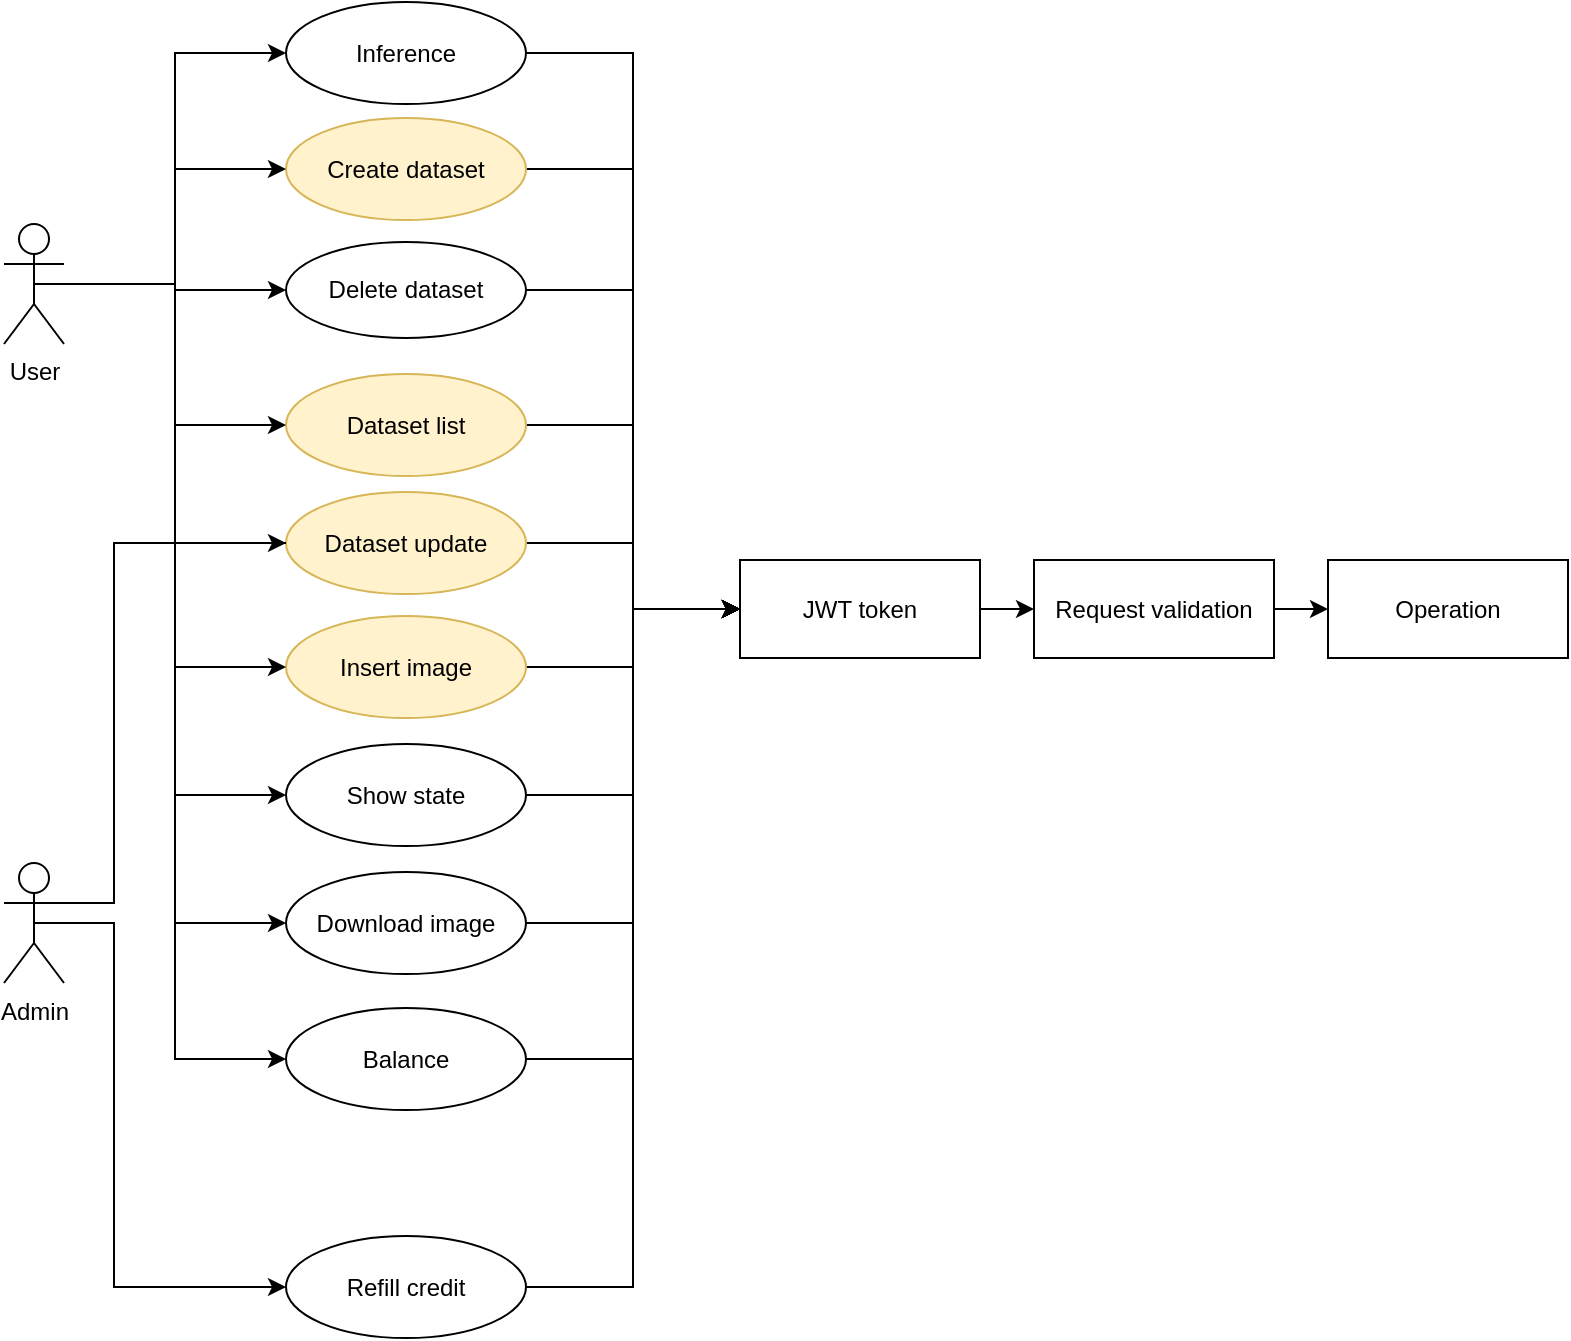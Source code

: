 <mxfile version="21.3.2" type="device">
  <diagram name="Pagina-1" id="urpYWS9e19RRUwIJ9i3J">
    <mxGraphModel dx="1093" dy="680" grid="0" gridSize="10" guides="1" tooltips="1" connect="1" arrows="1" fold="1" page="1" pageScale="1" pageWidth="827" pageHeight="1169" math="0" shadow="0">
      <root>
        <mxCell id="0" />
        <mxCell id="1" parent="0" />
        <mxCell id="67YJDKHzViybdyy_SFnv-1" value="Admin" style="shape=umlActor;verticalLabelPosition=bottom;verticalAlign=top;html=1;outlineConnect=0;" parent="1" vertex="1">
          <mxGeometry x="35" y="476.5" width="30" height="60" as="geometry" />
        </mxCell>
        <mxCell id="67YJDKHzViybdyy_SFnv-35" style="edgeStyle=orthogonalEdgeStyle;rounded=0;orthogonalLoop=1;jettySize=auto;html=1;exitX=1;exitY=0.5;exitDx=0;exitDy=0;entryX=0;entryY=0.5;entryDx=0;entryDy=0;" parent="1" source="67YJDKHzViybdyy_SFnv-2" target="67YJDKHzViybdyy_SFnv-19" edge="1">
          <mxGeometry relative="1" as="geometry" />
        </mxCell>
        <mxCell id="67YJDKHzViybdyy_SFnv-2" value="Create dataset" style="ellipse;whiteSpace=wrap;html=1;fillColor=#fff2cc;strokeColor=#d6b656;" parent="1" vertex="1">
          <mxGeometry x="176" y="104" width="120" height="51" as="geometry" />
        </mxCell>
        <mxCell id="67YJDKHzViybdyy_SFnv-3" style="edgeStyle=orthogonalEdgeStyle;rounded=0;orthogonalLoop=1;jettySize=auto;html=1;exitX=0.5;exitY=1;exitDx=0;exitDy=0;" parent="1" source="67YJDKHzViybdyy_SFnv-2" target="67YJDKHzViybdyy_SFnv-2" edge="1">
          <mxGeometry relative="1" as="geometry" />
        </mxCell>
        <mxCell id="67YJDKHzViybdyy_SFnv-37" style="edgeStyle=orthogonalEdgeStyle;rounded=0;orthogonalLoop=1;jettySize=auto;html=1;exitX=1;exitY=0.5;exitDx=0;exitDy=0;entryX=0;entryY=0.5;entryDx=0;entryDy=0;" parent="1" source="67YJDKHzViybdyy_SFnv-4" target="67YJDKHzViybdyy_SFnv-19" edge="1">
          <mxGeometry relative="1" as="geometry" />
        </mxCell>
        <mxCell id="67YJDKHzViybdyy_SFnv-4" value="Delete dataset" style="ellipse;whiteSpace=wrap;html=1;" parent="1" vertex="1">
          <mxGeometry x="176" y="166" width="120" height="48" as="geometry" />
        </mxCell>
        <mxCell id="67YJDKHzViybdyy_SFnv-39" style="edgeStyle=orthogonalEdgeStyle;rounded=0;orthogonalLoop=1;jettySize=auto;html=1;exitX=1;exitY=0.5;exitDx=0;exitDy=0;entryX=0;entryY=0.5;entryDx=0;entryDy=0;" parent="1" source="67YJDKHzViybdyy_SFnv-6" target="67YJDKHzViybdyy_SFnv-19" edge="1">
          <mxGeometry relative="1" as="geometry" />
        </mxCell>
        <mxCell id="67YJDKHzViybdyy_SFnv-6" value="Dataset list" style="ellipse;whiteSpace=wrap;html=1;fillColor=#fff2cc;strokeColor=#d6b656;" parent="1" vertex="1">
          <mxGeometry x="176" y="232" width="120" height="51" as="geometry" />
        </mxCell>
        <mxCell id="67YJDKHzViybdyy_SFnv-40" style="edgeStyle=orthogonalEdgeStyle;rounded=0;orthogonalLoop=1;jettySize=auto;html=1;exitX=1;exitY=0.5;exitDx=0;exitDy=0;entryX=0;entryY=0.5;entryDx=0;entryDy=0;" parent="1" source="67YJDKHzViybdyy_SFnv-7" target="67YJDKHzViybdyy_SFnv-19" edge="1">
          <mxGeometry relative="1" as="geometry" />
        </mxCell>
        <mxCell id="67YJDKHzViybdyy_SFnv-7" value="Dataset update" style="ellipse;whiteSpace=wrap;html=1;fillColor=#fff2cc;strokeColor=#d6b656;" parent="1" vertex="1">
          <mxGeometry x="176" y="291" width="120" height="51" as="geometry" />
        </mxCell>
        <mxCell id="67YJDKHzViybdyy_SFnv-41" style="edgeStyle=orthogonalEdgeStyle;rounded=0;orthogonalLoop=1;jettySize=auto;html=1;exitX=1;exitY=0.5;exitDx=0;exitDy=0;" parent="1" source="67YJDKHzViybdyy_SFnv-8" target="67YJDKHzViybdyy_SFnv-19" edge="1">
          <mxGeometry relative="1" as="geometry" />
        </mxCell>
        <mxCell id="67YJDKHzViybdyy_SFnv-8" value="Insert image" style="ellipse;whiteSpace=wrap;html=1;fillColor=#fff2cc;strokeColor=#d6b656;" parent="1" vertex="1">
          <mxGeometry x="176" y="353" width="120" height="51" as="geometry" />
        </mxCell>
        <mxCell id="67YJDKHzViybdyy_SFnv-34" style="edgeStyle=orthogonalEdgeStyle;rounded=0;orthogonalLoop=1;jettySize=auto;html=1;exitX=1;exitY=0.5;exitDx=0;exitDy=0;entryX=0;entryY=0.5;entryDx=0;entryDy=0;" parent="1" source="67YJDKHzViybdyy_SFnv-9" target="67YJDKHzViybdyy_SFnv-19" edge="1">
          <mxGeometry relative="1" as="geometry" />
        </mxCell>
        <mxCell id="67YJDKHzViybdyy_SFnv-9" value="Inference" style="ellipse;whiteSpace=wrap;html=1;" parent="1" vertex="1">
          <mxGeometry x="176" y="46" width="120" height="51" as="geometry" />
        </mxCell>
        <mxCell id="67YJDKHzViybdyy_SFnv-22" style="edgeStyle=orthogonalEdgeStyle;rounded=0;orthogonalLoop=1;jettySize=auto;html=1;exitX=0.5;exitY=0.5;exitDx=0;exitDy=0;exitPerimeter=0;entryX=0;entryY=0.5;entryDx=0;entryDy=0;" parent="1" source="67YJDKHzViybdyy_SFnv-10" target="67YJDKHzViybdyy_SFnv-9" edge="1">
          <mxGeometry relative="1" as="geometry" />
        </mxCell>
        <mxCell id="67YJDKHzViybdyy_SFnv-23" style="edgeStyle=orthogonalEdgeStyle;rounded=0;orthogonalLoop=1;jettySize=auto;html=1;exitX=0.5;exitY=0.5;exitDx=0;exitDy=0;exitPerimeter=0;entryX=0;entryY=0.5;entryDx=0;entryDy=0;" parent="1" source="67YJDKHzViybdyy_SFnv-10" target="67YJDKHzViybdyy_SFnv-2" edge="1">
          <mxGeometry relative="1" as="geometry" />
        </mxCell>
        <mxCell id="67YJDKHzViybdyy_SFnv-24" style="edgeStyle=orthogonalEdgeStyle;rounded=0;orthogonalLoop=1;jettySize=auto;html=1;exitX=0.5;exitY=0.5;exitDx=0;exitDy=0;exitPerimeter=0;entryX=0;entryY=0.5;entryDx=0;entryDy=0;" parent="1" source="67YJDKHzViybdyy_SFnv-10" target="67YJDKHzViybdyy_SFnv-4" edge="1">
          <mxGeometry relative="1" as="geometry" />
        </mxCell>
        <mxCell id="67YJDKHzViybdyy_SFnv-25" style="edgeStyle=orthogonalEdgeStyle;rounded=0;orthogonalLoop=1;jettySize=auto;html=1;exitX=0.5;exitY=0.5;exitDx=0;exitDy=0;exitPerimeter=0;entryX=0;entryY=0.5;entryDx=0;entryDy=0;" parent="1" source="67YJDKHzViybdyy_SFnv-10" target="67YJDKHzViybdyy_SFnv-6" edge="1">
          <mxGeometry relative="1" as="geometry" />
        </mxCell>
        <mxCell id="67YJDKHzViybdyy_SFnv-26" style="edgeStyle=orthogonalEdgeStyle;rounded=0;orthogonalLoop=1;jettySize=auto;html=1;exitX=0.5;exitY=0.5;exitDx=0;exitDy=0;exitPerimeter=0;entryX=0;entryY=0.5;entryDx=0;entryDy=0;" parent="1" source="67YJDKHzViybdyy_SFnv-10" target="67YJDKHzViybdyy_SFnv-7" edge="1">
          <mxGeometry relative="1" as="geometry" />
        </mxCell>
        <mxCell id="67YJDKHzViybdyy_SFnv-27" style="edgeStyle=orthogonalEdgeStyle;rounded=0;orthogonalLoop=1;jettySize=auto;html=1;exitX=0.5;exitY=0.5;exitDx=0;exitDy=0;exitPerimeter=0;entryX=0;entryY=0.5;entryDx=0;entryDy=0;" parent="1" source="67YJDKHzViybdyy_SFnv-10" target="67YJDKHzViybdyy_SFnv-8" edge="1">
          <mxGeometry relative="1" as="geometry" />
        </mxCell>
        <mxCell id="67YJDKHzViybdyy_SFnv-28" style="edgeStyle=orthogonalEdgeStyle;rounded=0;orthogonalLoop=1;jettySize=auto;html=1;exitX=0.5;exitY=0.5;exitDx=0;exitDy=0;exitPerimeter=0;entryX=0;entryY=0.5;entryDx=0;entryDy=0;" parent="1" source="67YJDKHzViybdyy_SFnv-10" target="67YJDKHzViybdyy_SFnv-14" edge="1">
          <mxGeometry relative="1" as="geometry" />
        </mxCell>
        <mxCell id="67YJDKHzViybdyy_SFnv-29" style="edgeStyle=orthogonalEdgeStyle;rounded=0;orthogonalLoop=1;jettySize=auto;html=1;exitX=0.5;exitY=0.5;exitDx=0;exitDy=0;exitPerimeter=0;entryX=0;entryY=0.5;entryDx=0;entryDy=0;" parent="1" source="67YJDKHzViybdyy_SFnv-10" target="67YJDKHzViybdyy_SFnv-15" edge="1">
          <mxGeometry relative="1" as="geometry" />
        </mxCell>
        <mxCell id="67YJDKHzViybdyy_SFnv-30" style="edgeStyle=orthogonalEdgeStyle;rounded=0;orthogonalLoop=1;jettySize=auto;html=1;exitX=0.5;exitY=0.5;exitDx=0;exitDy=0;exitPerimeter=0;entryX=0;entryY=0.5;entryDx=0;entryDy=0;" parent="1" source="67YJDKHzViybdyy_SFnv-10" target="67YJDKHzViybdyy_SFnv-16" edge="1">
          <mxGeometry relative="1" as="geometry" />
        </mxCell>
        <mxCell id="67YJDKHzViybdyy_SFnv-10" value="User" style="shape=umlActor;verticalLabelPosition=bottom;verticalAlign=top;html=1;outlineConnect=0;" parent="1" vertex="1">
          <mxGeometry x="35" y="157" width="30" height="60" as="geometry" />
        </mxCell>
        <mxCell id="67YJDKHzViybdyy_SFnv-42" style="edgeStyle=orthogonalEdgeStyle;rounded=0;orthogonalLoop=1;jettySize=auto;html=1;exitX=1;exitY=0.5;exitDx=0;exitDy=0;entryX=0;entryY=0.5;entryDx=0;entryDy=0;" parent="1" source="67YJDKHzViybdyy_SFnv-14" target="67YJDKHzViybdyy_SFnv-19" edge="1">
          <mxGeometry relative="1" as="geometry" />
        </mxCell>
        <mxCell id="67YJDKHzViybdyy_SFnv-14" value="Show state" style="ellipse;whiteSpace=wrap;html=1;" parent="1" vertex="1">
          <mxGeometry x="176" y="417" width="120" height="51" as="geometry" />
        </mxCell>
        <mxCell id="67YJDKHzViybdyy_SFnv-43" style="edgeStyle=orthogonalEdgeStyle;rounded=0;orthogonalLoop=1;jettySize=auto;html=1;exitX=1;exitY=0.5;exitDx=0;exitDy=0;entryX=0;entryY=0.5;entryDx=0;entryDy=0;" parent="1" source="67YJDKHzViybdyy_SFnv-15" target="67YJDKHzViybdyy_SFnv-19" edge="1">
          <mxGeometry relative="1" as="geometry" />
        </mxCell>
        <mxCell id="67YJDKHzViybdyy_SFnv-15" value="Download image" style="ellipse;whiteSpace=wrap;html=1;" parent="1" vertex="1">
          <mxGeometry x="176" y="481" width="120" height="51" as="geometry" />
        </mxCell>
        <mxCell id="67YJDKHzViybdyy_SFnv-44" style="edgeStyle=orthogonalEdgeStyle;rounded=0;orthogonalLoop=1;jettySize=auto;html=1;exitX=1;exitY=0.5;exitDx=0;exitDy=0;entryX=0;entryY=0.5;entryDx=0;entryDy=0;" parent="1" source="67YJDKHzViybdyy_SFnv-16" target="67YJDKHzViybdyy_SFnv-19" edge="1">
          <mxGeometry relative="1" as="geometry" />
        </mxCell>
        <mxCell id="67YJDKHzViybdyy_SFnv-16" value="Balance" style="ellipse;whiteSpace=wrap;html=1;" parent="1" vertex="1">
          <mxGeometry x="176" y="549" width="120" height="51" as="geometry" />
        </mxCell>
        <mxCell id="67YJDKHzViybdyy_SFnv-45" style="edgeStyle=orthogonalEdgeStyle;rounded=0;orthogonalLoop=1;jettySize=auto;html=1;exitX=1;exitY=0.5;exitDx=0;exitDy=0;entryX=0;entryY=0.5;entryDx=0;entryDy=0;" parent="1" source="67YJDKHzViybdyy_SFnv-17" target="67YJDKHzViybdyy_SFnv-19" edge="1">
          <mxGeometry relative="1" as="geometry" />
        </mxCell>
        <mxCell id="67YJDKHzViybdyy_SFnv-17" value="Refill credit" style="ellipse;whiteSpace=wrap;html=1;" parent="1" vertex="1">
          <mxGeometry x="176" y="663" width="120" height="51" as="geometry" />
        </mxCell>
        <mxCell id="67YJDKHzViybdyy_SFnv-32" style="edgeStyle=orthogonalEdgeStyle;rounded=0;orthogonalLoop=1;jettySize=auto;html=1;exitX=1;exitY=0.5;exitDx=0;exitDy=0;entryX=0;entryY=0.5;entryDx=0;entryDy=0;" parent="1" source="67YJDKHzViybdyy_SFnv-19" target="67YJDKHzViybdyy_SFnv-20" edge="1">
          <mxGeometry relative="1" as="geometry" />
        </mxCell>
        <mxCell id="67YJDKHzViybdyy_SFnv-19" value="JWT token" style="rounded=0;whiteSpace=wrap;html=1;" parent="1" vertex="1">
          <mxGeometry x="403" y="325" width="120" height="49" as="geometry" />
        </mxCell>
        <mxCell id="67YJDKHzViybdyy_SFnv-33" style="edgeStyle=orthogonalEdgeStyle;rounded=0;orthogonalLoop=1;jettySize=auto;html=1;exitX=1;exitY=0.5;exitDx=0;exitDy=0;entryX=0;entryY=0.5;entryDx=0;entryDy=0;" parent="1" source="67YJDKHzViybdyy_SFnv-20" target="67YJDKHzViybdyy_SFnv-21" edge="1">
          <mxGeometry relative="1" as="geometry" />
        </mxCell>
        <mxCell id="67YJDKHzViybdyy_SFnv-20" value="Request validation" style="rounded=0;whiteSpace=wrap;html=1;" parent="1" vertex="1">
          <mxGeometry x="550" y="325" width="120" height="49" as="geometry" />
        </mxCell>
        <mxCell id="67YJDKHzViybdyy_SFnv-21" value="Operation" style="rounded=0;whiteSpace=wrap;html=1;" parent="1" vertex="1">
          <mxGeometry x="697" y="325" width="120" height="49" as="geometry" />
        </mxCell>
        <mxCell id="hHt9S-Giv9NScxMrUqUA-3" value="" style="endArrow=classic;html=1;rounded=0;exitX=0.5;exitY=0.5;exitDx=0;exitDy=0;exitPerimeter=0;entryX=0;entryY=0.5;entryDx=0;entryDy=0;edgeStyle=orthogonalEdgeStyle;" edge="1" parent="1" source="67YJDKHzViybdyy_SFnv-1" target="67YJDKHzViybdyy_SFnv-17">
          <mxGeometry width="50" height="50" relative="1" as="geometry">
            <mxPoint x="337" y="491" as="sourcePoint" />
            <mxPoint x="387" y="441" as="targetPoint" />
            <Array as="points">
              <mxPoint x="90" y="507" />
              <mxPoint x="90" y="689" />
            </Array>
          </mxGeometry>
        </mxCell>
        <mxCell id="hHt9S-Giv9NScxMrUqUA-4" value="" style="endArrow=none;html=1;rounded=0;exitX=1;exitY=0.333;exitDx=0;exitDy=0;exitPerimeter=0;entryX=0;entryY=0.5;entryDx=0;entryDy=0;edgeStyle=orthogonalEdgeStyle;" edge="1" parent="1" source="67YJDKHzViybdyy_SFnv-1" target="67YJDKHzViybdyy_SFnv-7">
          <mxGeometry width="50" height="50" relative="1" as="geometry">
            <mxPoint x="337" y="491" as="sourcePoint" />
            <mxPoint x="387" y="441" as="targetPoint" />
            <Array as="points">
              <mxPoint x="90" y="496" />
              <mxPoint x="90" y="316" />
            </Array>
          </mxGeometry>
        </mxCell>
      </root>
    </mxGraphModel>
  </diagram>
</mxfile>
